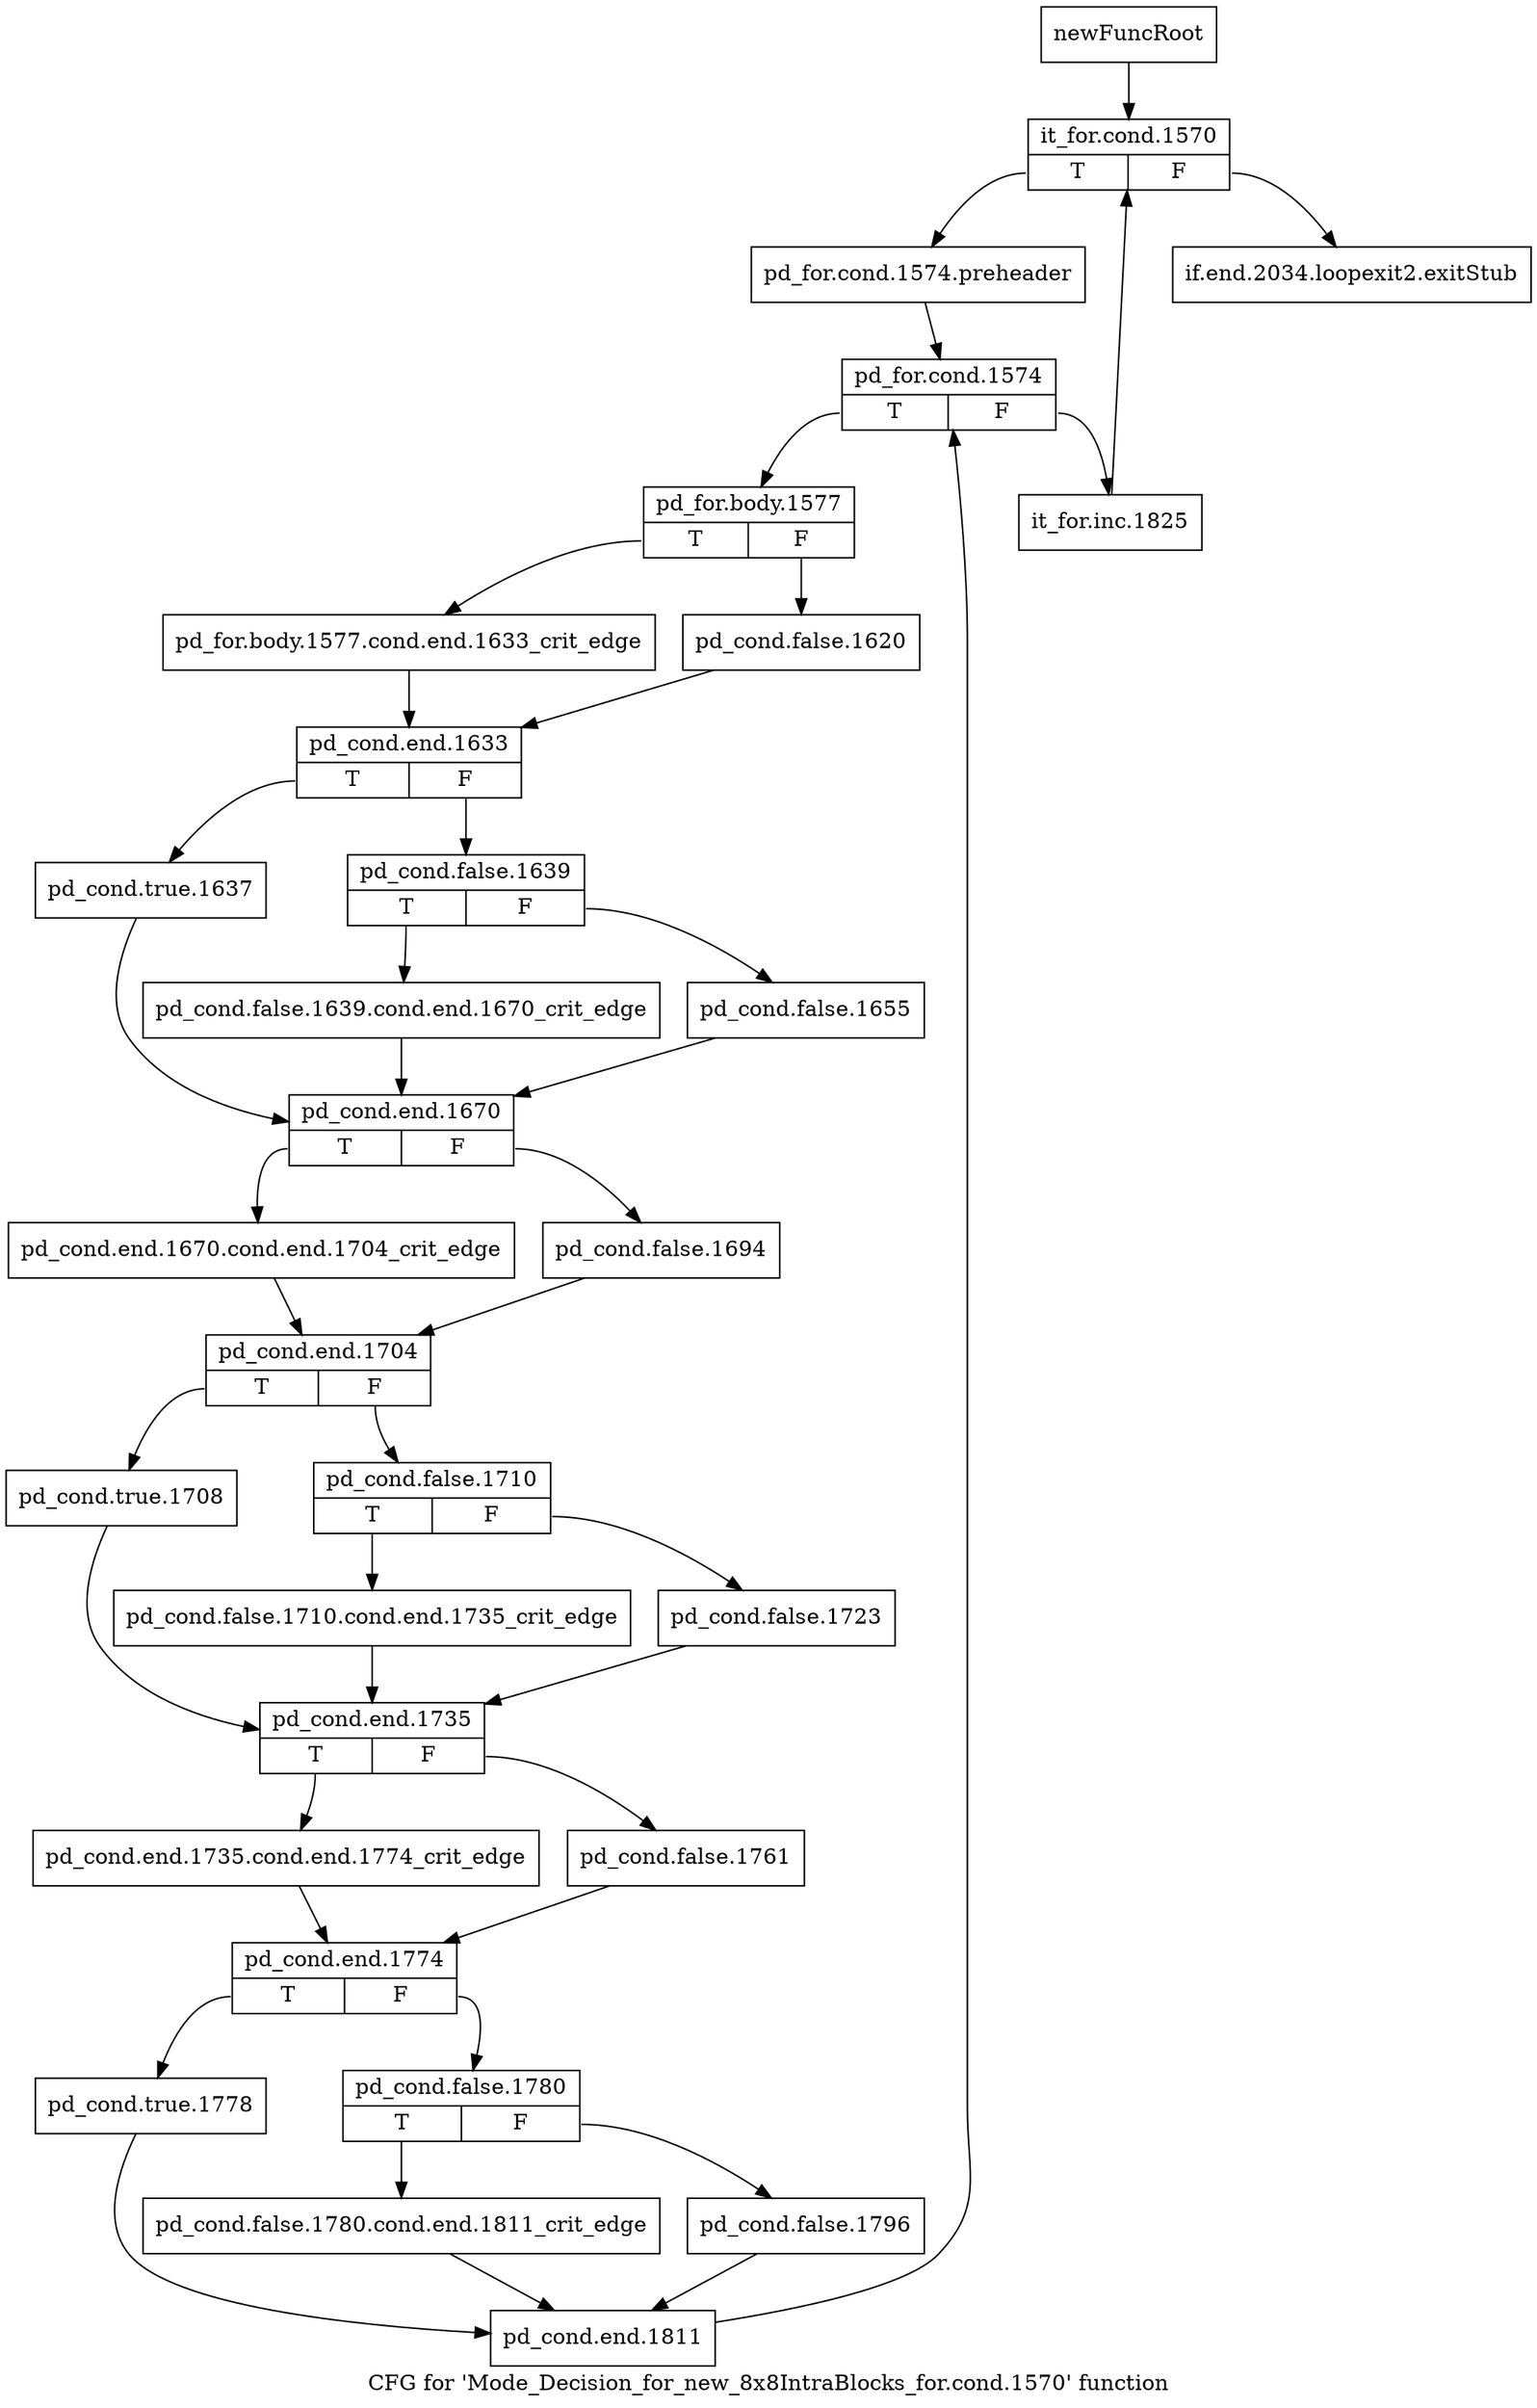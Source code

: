 digraph "CFG for 'Mode_Decision_for_new_8x8IntraBlocks_for.cond.1570' function" {
	label="CFG for 'Mode_Decision_for_new_8x8IntraBlocks_for.cond.1570' function";

	Node0x2eece40 [shape=record,label="{newFuncRoot}"];
	Node0x2eece40 -> Node0x2eecee0;
	Node0x2eece90 [shape=record,label="{if.end.2034.loopexit2.exitStub}"];
	Node0x2eecee0 [shape=record,label="{it_for.cond.1570|{<s0>T|<s1>F}}"];
	Node0x2eecee0:s0 -> Node0x2eecf30;
	Node0x2eecee0:s1 -> Node0x2eece90;
	Node0x2eecf30 [shape=record,label="{pd_for.cond.1574.preheader}"];
	Node0x2eecf30 -> Node0x2eecf80;
	Node0x2eecf80 [shape=record,label="{pd_for.cond.1574|{<s0>T|<s1>F}}"];
	Node0x2eecf80:s0 -> Node0x2eed020;
	Node0x2eecf80:s1 -> Node0x2eecfd0;
	Node0x2eecfd0 [shape=record,label="{it_for.inc.1825}"];
	Node0x2eecfd0 -> Node0x2eecee0;
	Node0x2eed020 [shape=record,label="{pd_for.body.1577|{<s0>T|<s1>F}}"];
	Node0x2eed020:s0 -> Node0x2eed0c0;
	Node0x2eed020:s1 -> Node0x2eed070;
	Node0x2eed070 [shape=record,label="{pd_cond.false.1620}"];
	Node0x2eed070 -> Node0x2eed110;
	Node0x2eed0c0 [shape=record,label="{pd_for.body.1577.cond.end.1633_crit_edge}"];
	Node0x2eed0c0 -> Node0x2eed110;
	Node0x2eed110 [shape=record,label="{pd_cond.end.1633|{<s0>T|<s1>F}}"];
	Node0x2eed110:s0 -> Node0x2eed250;
	Node0x2eed110:s1 -> Node0x2eed160;
	Node0x2eed160 [shape=record,label="{pd_cond.false.1639|{<s0>T|<s1>F}}"];
	Node0x2eed160:s0 -> Node0x2eed200;
	Node0x2eed160:s1 -> Node0x2eed1b0;
	Node0x2eed1b0 [shape=record,label="{pd_cond.false.1655}"];
	Node0x2eed1b0 -> Node0x2eed2a0;
	Node0x2eed200 [shape=record,label="{pd_cond.false.1639.cond.end.1670_crit_edge}"];
	Node0x2eed200 -> Node0x2eed2a0;
	Node0x2eed250 [shape=record,label="{pd_cond.true.1637}"];
	Node0x2eed250 -> Node0x2eed2a0;
	Node0x2eed2a0 [shape=record,label="{pd_cond.end.1670|{<s0>T|<s1>F}}"];
	Node0x2eed2a0:s0 -> Node0x2eed340;
	Node0x2eed2a0:s1 -> Node0x2eed2f0;
	Node0x2eed2f0 [shape=record,label="{pd_cond.false.1694}"];
	Node0x2eed2f0 -> Node0x2eed390;
	Node0x2eed340 [shape=record,label="{pd_cond.end.1670.cond.end.1704_crit_edge}"];
	Node0x2eed340 -> Node0x2eed390;
	Node0x2eed390 [shape=record,label="{pd_cond.end.1704|{<s0>T|<s1>F}}"];
	Node0x2eed390:s0 -> Node0x2eed4d0;
	Node0x2eed390:s1 -> Node0x2eed3e0;
	Node0x2eed3e0 [shape=record,label="{pd_cond.false.1710|{<s0>T|<s1>F}}"];
	Node0x2eed3e0:s0 -> Node0x2eed480;
	Node0x2eed3e0:s1 -> Node0x2eed430;
	Node0x2eed430 [shape=record,label="{pd_cond.false.1723}"];
	Node0x2eed430 -> Node0x2eed520;
	Node0x2eed480 [shape=record,label="{pd_cond.false.1710.cond.end.1735_crit_edge}"];
	Node0x2eed480 -> Node0x2eed520;
	Node0x2eed4d0 [shape=record,label="{pd_cond.true.1708}"];
	Node0x2eed4d0 -> Node0x2eed520;
	Node0x2eed520 [shape=record,label="{pd_cond.end.1735|{<s0>T|<s1>F}}"];
	Node0x2eed520:s0 -> Node0x2eed5c0;
	Node0x2eed520:s1 -> Node0x2eed570;
	Node0x2eed570 [shape=record,label="{pd_cond.false.1761}"];
	Node0x2eed570 -> Node0x2eed610;
	Node0x2eed5c0 [shape=record,label="{pd_cond.end.1735.cond.end.1774_crit_edge}"];
	Node0x2eed5c0 -> Node0x2eed610;
	Node0x2eed610 [shape=record,label="{pd_cond.end.1774|{<s0>T|<s1>F}}"];
	Node0x2eed610:s0 -> Node0x2eed750;
	Node0x2eed610:s1 -> Node0x2eed660;
	Node0x2eed660 [shape=record,label="{pd_cond.false.1780|{<s0>T|<s1>F}}"];
	Node0x2eed660:s0 -> Node0x2eed700;
	Node0x2eed660:s1 -> Node0x2eed6b0;
	Node0x2eed6b0 [shape=record,label="{pd_cond.false.1796}"];
	Node0x2eed6b0 -> Node0x2eed7a0;
	Node0x2eed700 [shape=record,label="{pd_cond.false.1780.cond.end.1811_crit_edge}"];
	Node0x2eed700 -> Node0x2eed7a0;
	Node0x2eed750 [shape=record,label="{pd_cond.true.1778}"];
	Node0x2eed750 -> Node0x2eed7a0;
	Node0x2eed7a0 [shape=record,label="{pd_cond.end.1811}"];
	Node0x2eed7a0 -> Node0x2eecf80;
}

